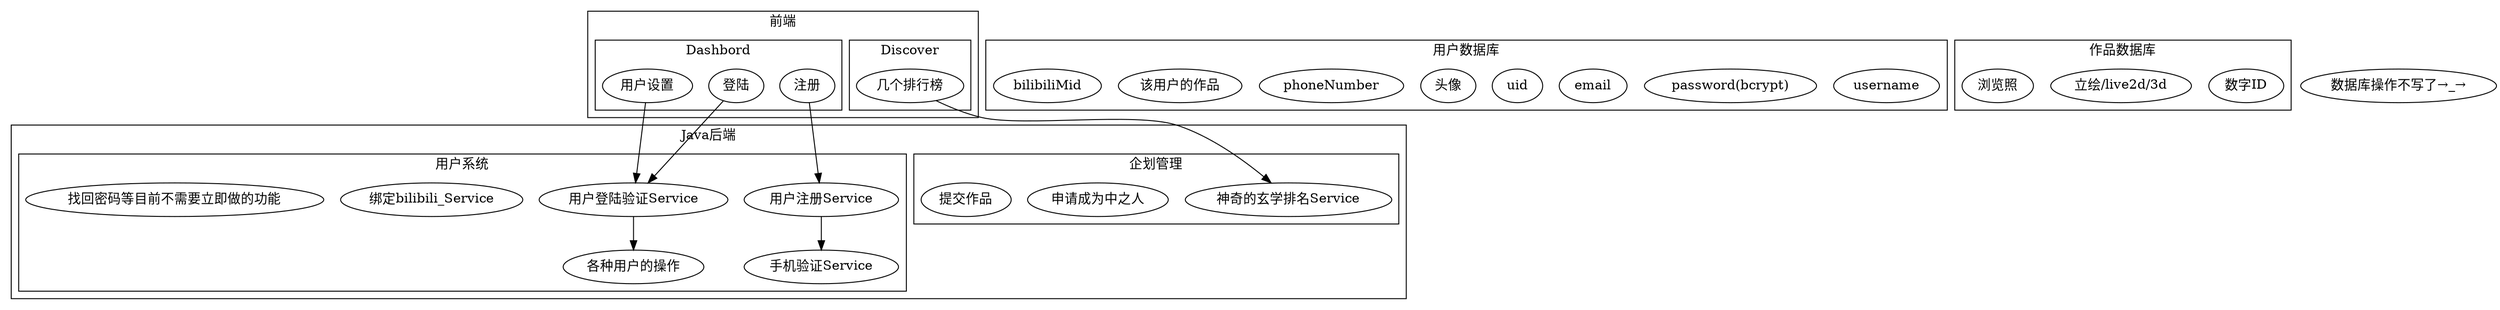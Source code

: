 /* - 账户系统
  - 数据/功能/后端
    - 用户名和密码
      - 不能重复的用户名
    - 顺序数字ID
    - 手机验证
      - Aliyun
    - ~~邮箱验证~~
    - ~~2FA~~
    - 绑定Bilibili账号
    - 找回密码功能
    - 账户可以是中之人账户，作品（live2d等）作者用户。
  - 前端
    - 登陆，状态
    - 注册页面
    - 以上功能相关页面
- 企划
  - 数据/功能/后端
    - 数字ID
    - 立绘/人设：对应作品ID
    - live2d：对应作品ID
    - 3D：对应作品ID
    - 中之人：对应账户ID
    - ~~评论~~
  - 前端
    - 显示以上状态
- 作品：立绘/live2d/3D
  - 数据/功能/后端
    - 数字ID
    - 是个live2d还是个3D什么的
    - ~~评论~~
    - 浏览照
  - 前端
    - 显示呗 */



digraph {
	subgraph "cluster_fe" {
		label = "前端";
		subgraph "cluster_fedis" {
			label = "Discover";
			几个排行榜;
		}
		subgraph "cluster_fed" {
			label = "Dashbord";
			注册;
			登陆;
			用户设置;
		}
	}
	subgraph "cluster_be" {
		label = "Java后端";
		subgraph "cluster_dbu" {
			label = "用户系统";
			"用户注册Service";
			"用户登陆验证Service";
			"各种用户的操作";
			"手机验证Service";
			"绑定bilibili_Service";
			"找回密码等目前不需要立即做的功能";
		}
		subgraph "cluster_dbp" {
			label = "企划管理";
			"神奇的玄学排名Service"
			"申请成为中之人";
			"提交作品";
		}
	}
	/* subgraph "cluster_db" { */
		/* label = "数据库"; */
		subgraph "cluster_dbu" {
			label = "用户数据库";
			username;
			"password(bcrypt)";
			email;
			uid;
			头像;
			phoneNumber;
			"该用户的作品";
			"bilibiliMid";
		}
		subgraph "cluster_dbw" {
			label = "作品数据库";
			数字ID;
			"立绘/live2d/3d";
			浏览照;
		}
	/* } */
	注册 -> 用户注册Service -> 手机验证Service;

	登陆 -> 用户登陆验证Service;
	用户设置 -> 用户登陆验证Service -> 各种用户的操作;

	几个排行榜 -> "神奇的玄学排名Service";

"数据库操作不写了→_→";
}
